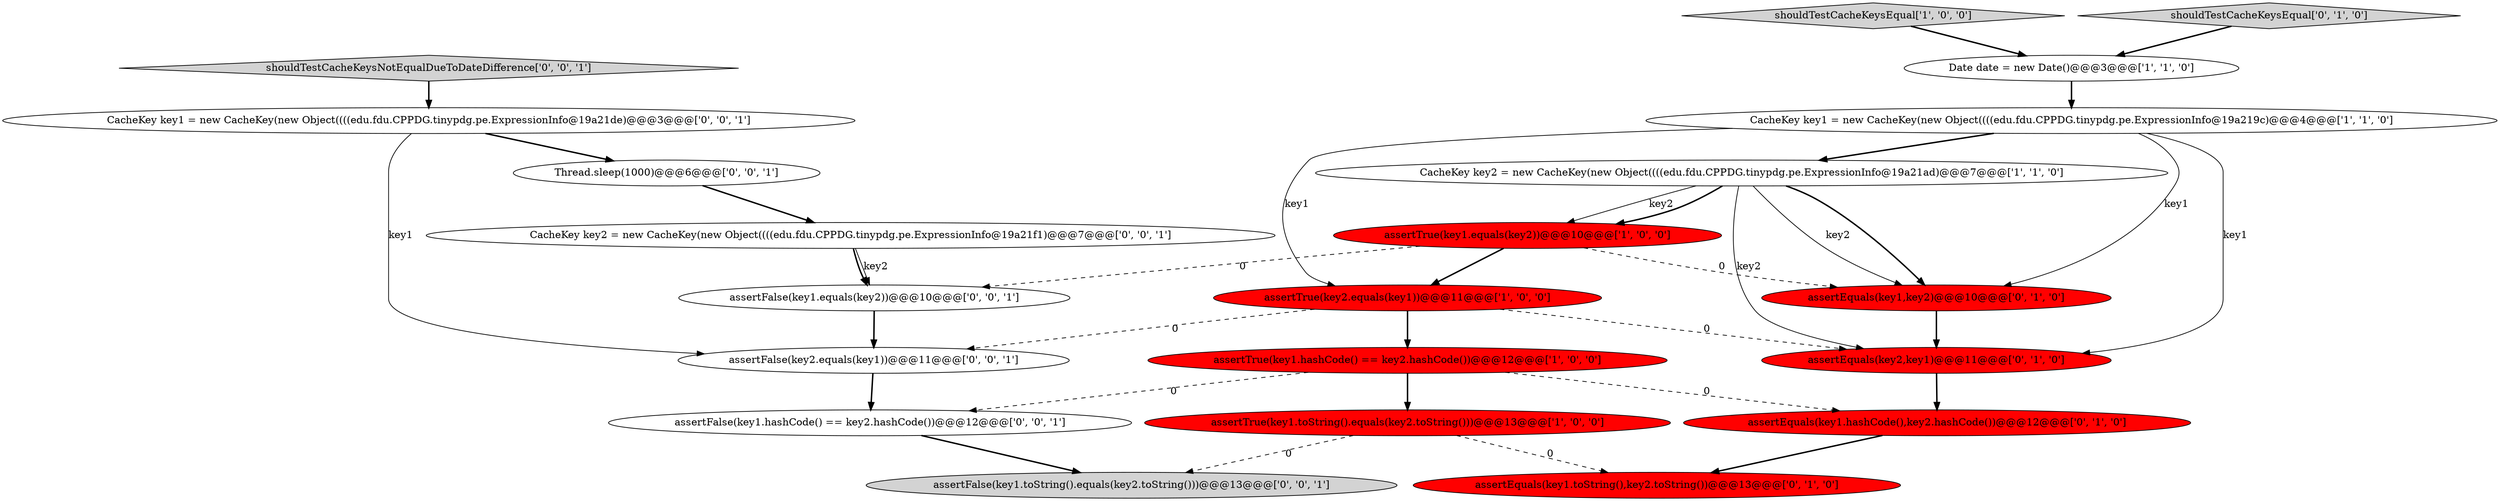 digraph {
0 [style = filled, label = "CacheKey key2 = new CacheKey(new Object((((edu.fdu.CPPDG.tinypdg.pe.ExpressionInfo@19a21ad)@@@7@@@['1', '1', '0']", fillcolor = white, shape = ellipse image = "AAA0AAABBB1BBB"];
19 [style = filled, label = "CacheKey key1 = new CacheKey(new Object((((edu.fdu.CPPDG.tinypdg.pe.ExpressionInfo@19a21de)@@@3@@@['0', '0', '1']", fillcolor = white, shape = ellipse image = "AAA0AAABBB3BBB"];
14 [style = filled, label = "assertFalse(key2.equals(key1))@@@11@@@['0', '0', '1']", fillcolor = white, shape = ellipse image = "AAA0AAABBB3BBB"];
5 [style = filled, label = "Date date = new Date()@@@3@@@['1', '1', '0']", fillcolor = white, shape = ellipse image = "AAA0AAABBB1BBB"];
3 [style = filled, label = "assertTrue(key1.hashCode() == key2.hashCode())@@@12@@@['1', '0', '0']", fillcolor = red, shape = ellipse image = "AAA1AAABBB1BBB"];
2 [style = filled, label = "assertTrue(key2.equals(key1))@@@11@@@['1', '0', '0']", fillcolor = red, shape = ellipse image = "AAA1AAABBB1BBB"];
17 [style = filled, label = "assertFalse(key1.toString().equals(key2.toString()))@@@13@@@['0', '0', '1']", fillcolor = lightgray, shape = ellipse image = "AAA0AAABBB3BBB"];
8 [style = filled, label = "assertEquals(key2,key1)@@@11@@@['0', '1', '0']", fillcolor = red, shape = ellipse image = "AAA1AAABBB2BBB"];
16 [style = filled, label = "assertFalse(key1.hashCode() == key2.hashCode())@@@12@@@['0', '0', '1']", fillcolor = white, shape = ellipse image = "AAA0AAABBB3BBB"];
15 [style = filled, label = "assertFalse(key1.equals(key2))@@@10@@@['0', '0', '1']", fillcolor = white, shape = ellipse image = "AAA0AAABBB3BBB"];
1 [style = filled, label = "assertTrue(key1.toString().equals(key2.toString()))@@@13@@@['1', '0', '0']", fillcolor = red, shape = ellipse image = "AAA1AAABBB1BBB"];
7 [style = filled, label = "CacheKey key1 = new CacheKey(new Object((((edu.fdu.CPPDG.tinypdg.pe.ExpressionInfo@19a219c)@@@4@@@['1', '1', '0']", fillcolor = white, shape = ellipse image = "AAA0AAABBB1BBB"];
6 [style = filled, label = "assertTrue(key1.equals(key2))@@@10@@@['1', '0', '0']", fillcolor = red, shape = ellipse image = "AAA1AAABBB1BBB"];
12 [style = filled, label = "assertEquals(key1.toString(),key2.toString())@@@13@@@['0', '1', '0']", fillcolor = red, shape = ellipse image = "AAA1AAABBB2BBB"];
18 [style = filled, label = "shouldTestCacheKeysNotEqualDueToDateDifference['0', '0', '1']", fillcolor = lightgray, shape = diamond image = "AAA0AAABBB3BBB"];
13 [style = filled, label = "CacheKey key2 = new CacheKey(new Object((((edu.fdu.CPPDG.tinypdg.pe.ExpressionInfo@19a21f1)@@@7@@@['0', '0', '1']", fillcolor = white, shape = ellipse image = "AAA0AAABBB3BBB"];
10 [style = filled, label = "assertEquals(key1,key2)@@@10@@@['0', '1', '0']", fillcolor = red, shape = ellipse image = "AAA1AAABBB2BBB"];
4 [style = filled, label = "shouldTestCacheKeysEqual['1', '0', '0']", fillcolor = lightgray, shape = diamond image = "AAA0AAABBB1BBB"];
20 [style = filled, label = "Thread.sleep(1000)@@@6@@@['0', '0', '1']", fillcolor = white, shape = ellipse image = "AAA0AAABBB3BBB"];
11 [style = filled, label = "shouldTestCacheKeysEqual['0', '1', '0']", fillcolor = lightgray, shape = diamond image = "AAA0AAABBB2BBB"];
9 [style = filled, label = "assertEquals(key1.hashCode(),key2.hashCode())@@@12@@@['0', '1', '0']", fillcolor = red, shape = ellipse image = "AAA1AAABBB2BBB"];
14->16 [style = bold, label=""];
20->13 [style = bold, label=""];
0->6 [style = solid, label="key2"];
3->1 [style = bold, label=""];
15->14 [style = bold, label=""];
7->10 [style = solid, label="key1"];
0->6 [style = bold, label=""];
19->20 [style = bold, label=""];
2->3 [style = bold, label=""];
0->8 [style = solid, label="key2"];
18->19 [style = bold, label=""];
7->0 [style = bold, label=""];
16->17 [style = bold, label=""];
19->14 [style = solid, label="key1"];
2->8 [style = dashed, label="0"];
6->10 [style = dashed, label="0"];
6->2 [style = bold, label=""];
1->12 [style = dashed, label="0"];
11->5 [style = bold, label=""];
0->10 [style = bold, label=""];
1->17 [style = dashed, label="0"];
2->14 [style = dashed, label="0"];
10->8 [style = bold, label=""];
7->2 [style = solid, label="key1"];
0->10 [style = solid, label="key2"];
3->9 [style = dashed, label="0"];
6->15 [style = dashed, label="0"];
8->9 [style = bold, label=""];
5->7 [style = bold, label=""];
9->12 [style = bold, label=""];
13->15 [style = bold, label=""];
13->15 [style = solid, label="key2"];
4->5 [style = bold, label=""];
3->16 [style = dashed, label="0"];
7->8 [style = solid, label="key1"];
}
